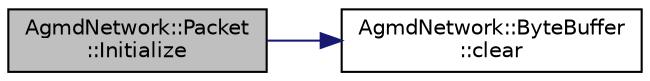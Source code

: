 digraph "AgmdNetwork::Packet::Initialize"
{
  edge [fontname="Helvetica",fontsize="10",labelfontname="Helvetica",labelfontsize="10"];
  node [fontname="Helvetica",fontsize="10",shape=record];
  rankdir="LR";
  Node1 [label="AgmdNetwork::Packet\l::Initialize",height=0.2,width=0.4,color="black", fillcolor="grey75", style="filled" fontcolor="black"];
  Node1 -> Node2 [color="midnightblue",fontsize="10",style="solid",fontname="Helvetica"];
  Node2 [label="AgmdNetwork::ByteBuffer\l::clear",height=0.2,width=0.4,color="black", fillcolor="white", style="filled",URL="$class_agmd_network_1_1_byte_buffer.html#a0f863fe52dc49cc9b2d46650cffbfc34"];
}
